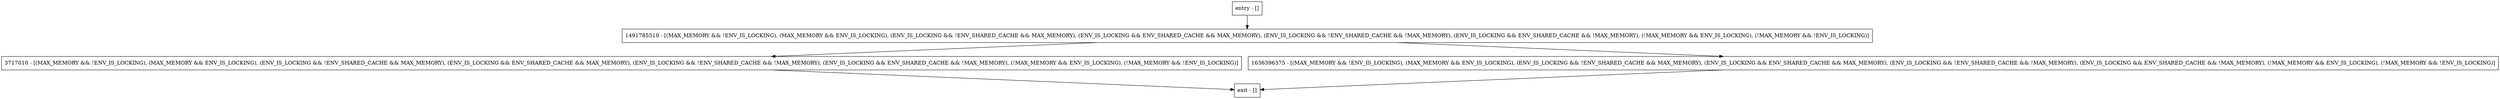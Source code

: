 digraph parseBoolean {
node [shape=record];
entry [label="entry - []"];
exit [label="exit - []"];
3717010 [label="3717010 - [(MAX_MEMORY && !ENV_IS_LOCKING), (MAX_MEMORY && ENV_IS_LOCKING), (ENV_IS_LOCKING && !ENV_SHARED_CACHE && MAX_MEMORY), (ENV_IS_LOCKING && ENV_SHARED_CACHE && MAX_MEMORY), (ENV_IS_LOCKING && !ENV_SHARED_CACHE && !MAX_MEMORY), (ENV_IS_LOCKING && ENV_SHARED_CACHE && !MAX_MEMORY), (!MAX_MEMORY && ENV_IS_LOCKING), (!MAX_MEMORY && !ENV_IS_LOCKING)]"];
1636396375 [label="1636396375 - [(MAX_MEMORY && !ENV_IS_LOCKING), (MAX_MEMORY && ENV_IS_LOCKING), (ENV_IS_LOCKING && !ENV_SHARED_CACHE && MAX_MEMORY), (ENV_IS_LOCKING && ENV_SHARED_CACHE && MAX_MEMORY), (ENV_IS_LOCKING && !ENV_SHARED_CACHE && !MAX_MEMORY), (ENV_IS_LOCKING && ENV_SHARED_CACHE && !MAX_MEMORY), (!MAX_MEMORY && ENV_IS_LOCKING), (!MAX_MEMORY && !ENV_IS_LOCKING)]"];
1491785510 [label="1491785510 - [(MAX_MEMORY && !ENV_IS_LOCKING), (MAX_MEMORY && ENV_IS_LOCKING), (ENV_IS_LOCKING && !ENV_SHARED_CACHE && MAX_MEMORY), (ENV_IS_LOCKING && ENV_SHARED_CACHE && MAX_MEMORY), (ENV_IS_LOCKING && !ENV_SHARED_CACHE && !MAX_MEMORY), (ENV_IS_LOCKING && ENV_SHARED_CACHE && !MAX_MEMORY), (!MAX_MEMORY && ENV_IS_LOCKING), (!MAX_MEMORY && !ENV_IS_LOCKING)]"];
entry;
exit;
entry -> 1491785510;
3717010 -> exit;
1636396375 -> exit;
1491785510 -> 3717010;
1491785510 -> 1636396375;
}
